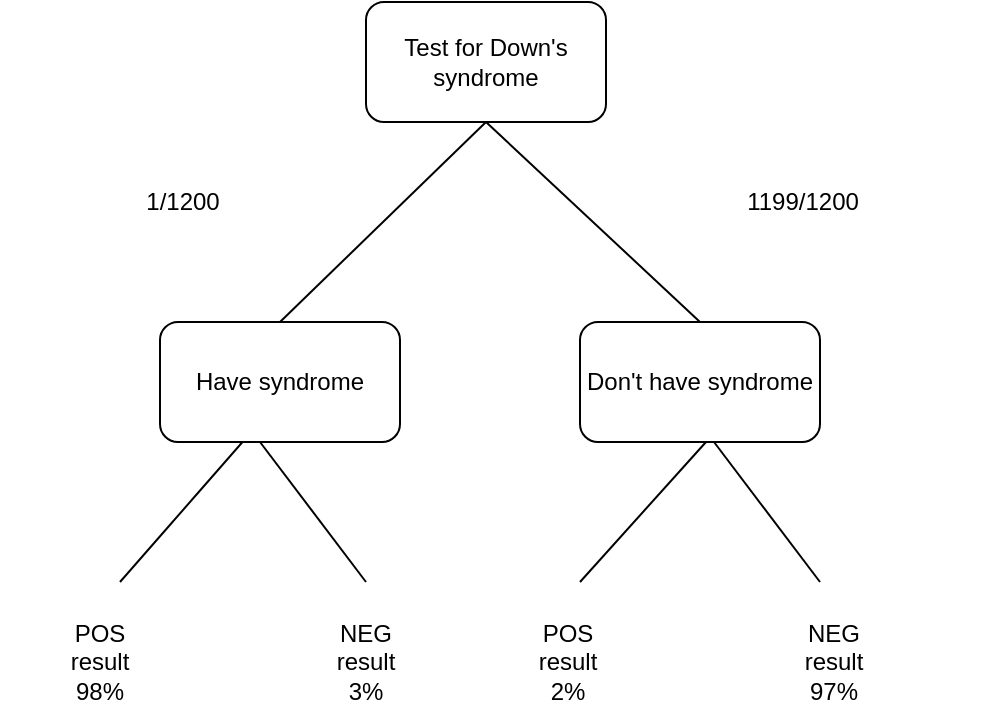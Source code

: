 <mxfile version="12.1.4" type="device" pages="1"><diagram id="qMvx_cWovapN5aaGlp1u" name="Page-1"><mxGraphModel dx="868" dy="433" grid="1" gridSize="10" guides="1" tooltips="1" connect="1" arrows="1" fold="1" page="1" pageScale="1" pageWidth="827" pageHeight="1169" math="0" shadow="0"><root><mxCell id="0"/><mxCell id="1" parent="0"/><mxCell id="100TDuFKUHxDpBQik7Cm-1" value="Test for Down's syndrome" style="rounded=1;whiteSpace=wrap;html=1;" parent="1" vertex="1"><mxGeometry x="353" y="60" width="120" height="60" as="geometry"/></mxCell><mxCell id="100TDuFKUHxDpBQik7Cm-2" value="" style="endArrow=none;html=1;entryX=0.5;entryY=1;entryDx=0;entryDy=0;" parent="1" target="100TDuFKUHxDpBQik7Cm-1" edge="1"><mxGeometry width="50" height="50" relative="1" as="geometry"><mxPoint x="310" y="220" as="sourcePoint"/><mxPoint x="403" y="120" as="targetPoint"/></mxGeometry></mxCell><mxCell id="100TDuFKUHxDpBQik7Cm-3" value="" style="endArrow=none;html=1;entryX=0.5;entryY=1;entryDx=0;entryDy=0;" parent="1" target="100TDuFKUHxDpBQik7Cm-1" edge="1"><mxGeometry width="50" height="50" relative="1" as="geometry"><mxPoint x="520" y="220" as="sourcePoint"/><mxPoint x="490" y="160" as="targetPoint"/></mxGeometry></mxCell><mxCell id="100TDuFKUHxDpBQik7Cm-4" value="Have syndrome" style="rounded=1;whiteSpace=wrap;html=1;" parent="1" vertex="1"><mxGeometry x="250" y="220" width="120" height="60" as="geometry"/></mxCell><mxCell id="100TDuFKUHxDpBQik7Cm-5" value="Don't have syndrome" style="rounded=1;whiteSpace=wrap;html=1;" parent="1" vertex="1"><mxGeometry x="460" y="220" width="120" height="60" as="geometry"/></mxCell><mxCell id="100TDuFKUHxDpBQik7Cm-6" value="" style="endArrow=none;html=1;" parent="1" edge="1"><mxGeometry width="50" height="50" relative="1" as="geometry"><mxPoint x="230" y="350" as="sourcePoint"/><mxPoint x="291.25" y="280" as="targetPoint"/></mxGeometry></mxCell><mxCell id="100TDuFKUHxDpBQik7Cm-7" value="" style="endArrow=none;html=1;" parent="1" edge="1"><mxGeometry width="50" height="50" relative="1" as="geometry"><mxPoint x="460" y="350" as="sourcePoint"/><mxPoint x="523" y="280" as="targetPoint"/></mxGeometry></mxCell><mxCell id="100TDuFKUHxDpBQik7Cm-8" value="" style="endArrow=none;html=1;" parent="1" edge="1"><mxGeometry width="50" height="50" relative="1" as="geometry"><mxPoint x="353" y="350" as="sourcePoint"/><mxPoint x="300" y="280" as="targetPoint"/></mxGeometry></mxCell><mxCell id="100TDuFKUHxDpBQik7Cm-9" value="" style="endArrow=none;html=1;" parent="1" edge="1"><mxGeometry width="50" height="50" relative="1" as="geometry"><mxPoint x="580" y="350" as="sourcePoint"/><mxPoint x="527" y="280" as="targetPoint"/></mxGeometry></mxCell><mxCell id="100TDuFKUHxDpBQik7Cm-11" value="POS result&lt;br&gt;98%" style="text;html=1;strokeColor=none;fillColor=none;align=center;verticalAlign=middle;whiteSpace=wrap;rounded=0;" parent="1" vertex="1"><mxGeometry x="200" y="380" width="40" height="20" as="geometry"/></mxCell><mxCell id="100TDuFKUHxDpBQik7Cm-12" value="NEG result 3%" style="text;html=1;strokeColor=none;fillColor=none;align=center;verticalAlign=middle;whiteSpace=wrap;rounded=0;" parent="1" vertex="1"><mxGeometry x="333" y="380" width="40" height="20" as="geometry"/></mxCell><mxCell id="100TDuFKUHxDpBQik7Cm-18" value="POS result 2%" style="text;html=1;strokeColor=none;fillColor=none;align=center;verticalAlign=middle;whiteSpace=wrap;rounded=0;" parent="1" vertex="1"><mxGeometry x="433.5" y="380" width="40" height="20" as="geometry"/></mxCell><mxCell id="100TDuFKUHxDpBQik7Cm-19" value="NEG result 97%" style="text;html=1;strokeColor=none;fillColor=none;align=center;verticalAlign=middle;whiteSpace=wrap;rounded=0;" parent="1" vertex="1"><mxGeometry x="566.5" y="380" width="40" height="20" as="geometry"/></mxCell><mxCell id="100TDuFKUHxDpBQik7Cm-24" value="1/1200" style="text;html=1;strokeColor=none;fillColor=none;align=center;verticalAlign=middle;whiteSpace=wrap;rounded=0;" parent="1" vertex="1"><mxGeometry x="170" y="150" width="183" height="20" as="geometry"/></mxCell><mxCell id="100TDuFKUHxDpBQik7Cm-25" value="1199/1200" style="text;html=1;strokeColor=none;fillColor=none;align=center;verticalAlign=middle;whiteSpace=wrap;rounded=0;" parent="1" vertex="1"><mxGeometry x="480" y="150" width="183" height="20" as="geometry"/></mxCell></root></mxGraphModel></diagram></mxfile>